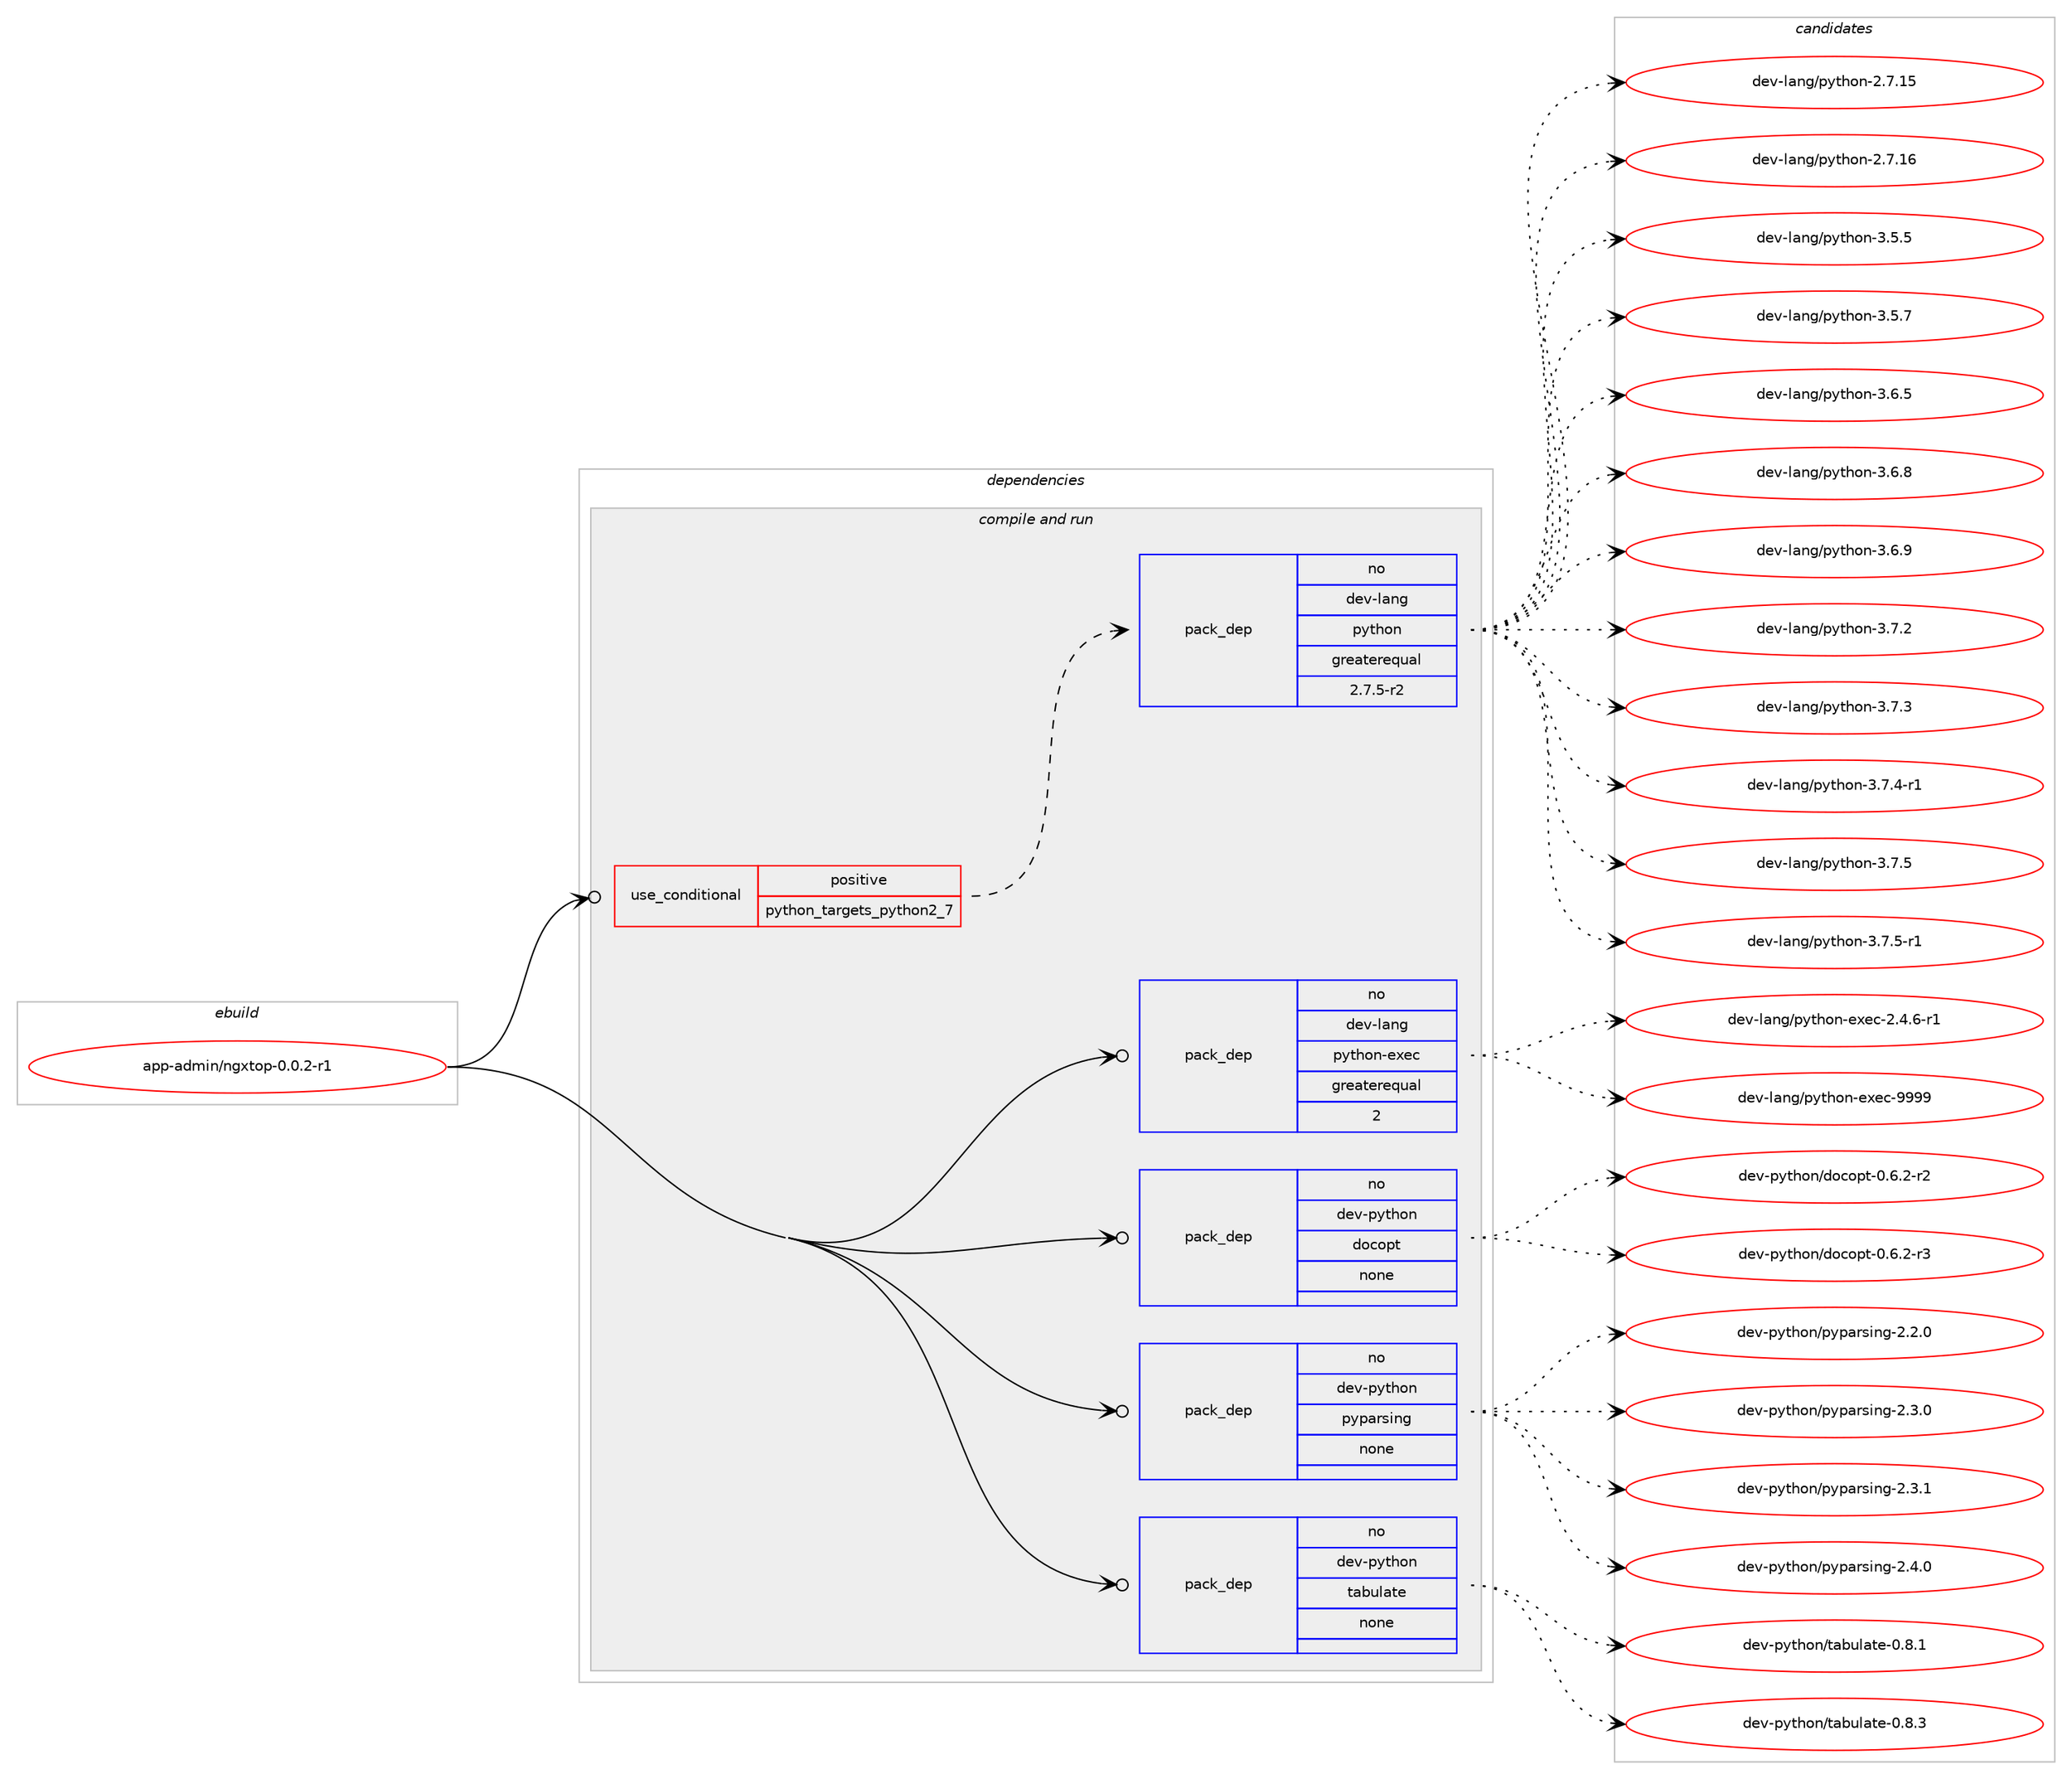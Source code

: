 digraph prolog {

# *************
# Graph options
# *************

newrank=true;
concentrate=true;
compound=true;
graph [rankdir=LR,fontname=Helvetica,fontsize=10,ranksep=1.5];#, ranksep=2.5, nodesep=0.2];
edge  [arrowhead=vee];
node  [fontname=Helvetica,fontsize=10];

# **********
# The ebuild
# **********

subgraph cluster_leftcol {
color=gray;
rank=same;
label=<<i>ebuild</i>>;
id [label="app-admin/ngxtop-0.0.2-r1", color=red, width=4, href="../app-admin/ngxtop-0.0.2-r1.svg"];
}

# ****************
# The dependencies
# ****************

subgraph cluster_midcol {
color=gray;
label=<<i>dependencies</i>>;
subgraph cluster_compile {
fillcolor="#eeeeee";
style=filled;
label=<<i>compile</i>>;
}
subgraph cluster_compileandrun {
fillcolor="#eeeeee";
style=filled;
label=<<i>compile and run</i>>;
subgraph cond111261 {
dependency468205 [label=<<TABLE BORDER="0" CELLBORDER="1" CELLSPACING="0" CELLPADDING="4"><TR><TD ROWSPAN="3" CELLPADDING="10">use_conditional</TD></TR><TR><TD>positive</TD></TR><TR><TD>python_targets_python2_7</TD></TR></TABLE>>, shape=none, color=red];
subgraph pack348422 {
dependency468206 [label=<<TABLE BORDER="0" CELLBORDER="1" CELLSPACING="0" CELLPADDING="4" WIDTH="220"><TR><TD ROWSPAN="6" CELLPADDING="30">pack_dep</TD></TR><TR><TD WIDTH="110">no</TD></TR><TR><TD>dev-lang</TD></TR><TR><TD>python</TD></TR><TR><TD>greaterequal</TD></TR><TR><TD>2.7.5-r2</TD></TR></TABLE>>, shape=none, color=blue];
}
dependency468205:e -> dependency468206:w [weight=20,style="dashed",arrowhead="vee"];
}
id:e -> dependency468205:w [weight=20,style="solid",arrowhead="odotvee"];
subgraph pack348423 {
dependency468207 [label=<<TABLE BORDER="0" CELLBORDER="1" CELLSPACING="0" CELLPADDING="4" WIDTH="220"><TR><TD ROWSPAN="6" CELLPADDING="30">pack_dep</TD></TR><TR><TD WIDTH="110">no</TD></TR><TR><TD>dev-lang</TD></TR><TR><TD>python-exec</TD></TR><TR><TD>greaterequal</TD></TR><TR><TD>2</TD></TR></TABLE>>, shape=none, color=blue];
}
id:e -> dependency468207:w [weight=20,style="solid",arrowhead="odotvee"];
subgraph pack348424 {
dependency468208 [label=<<TABLE BORDER="0" CELLBORDER="1" CELLSPACING="0" CELLPADDING="4" WIDTH="220"><TR><TD ROWSPAN="6" CELLPADDING="30">pack_dep</TD></TR><TR><TD WIDTH="110">no</TD></TR><TR><TD>dev-python</TD></TR><TR><TD>docopt</TD></TR><TR><TD>none</TD></TR><TR><TD></TD></TR></TABLE>>, shape=none, color=blue];
}
id:e -> dependency468208:w [weight=20,style="solid",arrowhead="odotvee"];
subgraph pack348425 {
dependency468209 [label=<<TABLE BORDER="0" CELLBORDER="1" CELLSPACING="0" CELLPADDING="4" WIDTH="220"><TR><TD ROWSPAN="6" CELLPADDING="30">pack_dep</TD></TR><TR><TD WIDTH="110">no</TD></TR><TR><TD>dev-python</TD></TR><TR><TD>pyparsing</TD></TR><TR><TD>none</TD></TR><TR><TD></TD></TR></TABLE>>, shape=none, color=blue];
}
id:e -> dependency468209:w [weight=20,style="solid",arrowhead="odotvee"];
subgraph pack348426 {
dependency468210 [label=<<TABLE BORDER="0" CELLBORDER="1" CELLSPACING="0" CELLPADDING="4" WIDTH="220"><TR><TD ROWSPAN="6" CELLPADDING="30">pack_dep</TD></TR><TR><TD WIDTH="110">no</TD></TR><TR><TD>dev-python</TD></TR><TR><TD>tabulate</TD></TR><TR><TD>none</TD></TR><TR><TD></TD></TR></TABLE>>, shape=none, color=blue];
}
id:e -> dependency468210:w [weight=20,style="solid",arrowhead="odotvee"];
}
subgraph cluster_run {
fillcolor="#eeeeee";
style=filled;
label=<<i>run</i>>;
}
}

# **************
# The candidates
# **************

subgraph cluster_choices {
rank=same;
color=gray;
label=<<i>candidates</i>>;

subgraph choice348422 {
color=black;
nodesep=1;
choice10010111845108971101034711212111610411111045504655464953 [label="dev-lang/python-2.7.15", color=red, width=4,href="../dev-lang/python-2.7.15.svg"];
choice10010111845108971101034711212111610411111045504655464954 [label="dev-lang/python-2.7.16", color=red, width=4,href="../dev-lang/python-2.7.16.svg"];
choice100101118451089711010347112121116104111110455146534653 [label="dev-lang/python-3.5.5", color=red, width=4,href="../dev-lang/python-3.5.5.svg"];
choice100101118451089711010347112121116104111110455146534655 [label="dev-lang/python-3.5.7", color=red, width=4,href="../dev-lang/python-3.5.7.svg"];
choice100101118451089711010347112121116104111110455146544653 [label="dev-lang/python-3.6.5", color=red, width=4,href="../dev-lang/python-3.6.5.svg"];
choice100101118451089711010347112121116104111110455146544656 [label="dev-lang/python-3.6.8", color=red, width=4,href="../dev-lang/python-3.6.8.svg"];
choice100101118451089711010347112121116104111110455146544657 [label="dev-lang/python-3.6.9", color=red, width=4,href="../dev-lang/python-3.6.9.svg"];
choice100101118451089711010347112121116104111110455146554650 [label="dev-lang/python-3.7.2", color=red, width=4,href="../dev-lang/python-3.7.2.svg"];
choice100101118451089711010347112121116104111110455146554651 [label="dev-lang/python-3.7.3", color=red, width=4,href="../dev-lang/python-3.7.3.svg"];
choice1001011184510897110103471121211161041111104551465546524511449 [label="dev-lang/python-3.7.4-r1", color=red, width=4,href="../dev-lang/python-3.7.4-r1.svg"];
choice100101118451089711010347112121116104111110455146554653 [label="dev-lang/python-3.7.5", color=red, width=4,href="../dev-lang/python-3.7.5.svg"];
choice1001011184510897110103471121211161041111104551465546534511449 [label="dev-lang/python-3.7.5-r1", color=red, width=4,href="../dev-lang/python-3.7.5-r1.svg"];
dependency468206:e -> choice10010111845108971101034711212111610411111045504655464953:w [style=dotted,weight="100"];
dependency468206:e -> choice10010111845108971101034711212111610411111045504655464954:w [style=dotted,weight="100"];
dependency468206:e -> choice100101118451089711010347112121116104111110455146534653:w [style=dotted,weight="100"];
dependency468206:e -> choice100101118451089711010347112121116104111110455146534655:w [style=dotted,weight="100"];
dependency468206:e -> choice100101118451089711010347112121116104111110455146544653:w [style=dotted,weight="100"];
dependency468206:e -> choice100101118451089711010347112121116104111110455146544656:w [style=dotted,weight="100"];
dependency468206:e -> choice100101118451089711010347112121116104111110455146544657:w [style=dotted,weight="100"];
dependency468206:e -> choice100101118451089711010347112121116104111110455146554650:w [style=dotted,weight="100"];
dependency468206:e -> choice100101118451089711010347112121116104111110455146554651:w [style=dotted,weight="100"];
dependency468206:e -> choice1001011184510897110103471121211161041111104551465546524511449:w [style=dotted,weight="100"];
dependency468206:e -> choice100101118451089711010347112121116104111110455146554653:w [style=dotted,weight="100"];
dependency468206:e -> choice1001011184510897110103471121211161041111104551465546534511449:w [style=dotted,weight="100"];
}
subgraph choice348423 {
color=black;
nodesep=1;
choice10010111845108971101034711212111610411111045101120101994550465246544511449 [label="dev-lang/python-exec-2.4.6-r1", color=red, width=4,href="../dev-lang/python-exec-2.4.6-r1.svg"];
choice10010111845108971101034711212111610411111045101120101994557575757 [label="dev-lang/python-exec-9999", color=red, width=4,href="../dev-lang/python-exec-9999.svg"];
dependency468207:e -> choice10010111845108971101034711212111610411111045101120101994550465246544511449:w [style=dotted,weight="100"];
dependency468207:e -> choice10010111845108971101034711212111610411111045101120101994557575757:w [style=dotted,weight="100"];
}
subgraph choice348424 {
color=black;
nodesep=1;
choice1001011184511212111610411111047100111991111121164548465446504511450 [label="dev-python/docopt-0.6.2-r2", color=red, width=4,href="../dev-python/docopt-0.6.2-r2.svg"];
choice1001011184511212111610411111047100111991111121164548465446504511451 [label="dev-python/docopt-0.6.2-r3", color=red, width=4,href="../dev-python/docopt-0.6.2-r3.svg"];
dependency468208:e -> choice1001011184511212111610411111047100111991111121164548465446504511450:w [style=dotted,weight="100"];
dependency468208:e -> choice1001011184511212111610411111047100111991111121164548465446504511451:w [style=dotted,weight="100"];
}
subgraph choice348425 {
color=black;
nodesep=1;
choice100101118451121211161041111104711212111297114115105110103455046504648 [label="dev-python/pyparsing-2.2.0", color=red, width=4,href="../dev-python/pyparsing-2.2.0.svg"];
choice100101118451121211161041111104711212111297114115105110103455046514648 [label="dev-python/pyparsing-2.3.0", color=red, width=4,href="../dev-python/pyparsing-2.3.0.svg"];
choice100101118451121211161041111104711212111297114115105110103455046514649 [label="dev-python/pyparsing-2.3.1", color=red, width=4,href="../dev-python/pyparsing-2.3.1.svg"];
choice100101118451121211161041111104711212111297114115105110103455046524648 [label="dev-python/pyparsing-2.4.0", color=red, width=4,href="../dev-python/pyparsing-2.4.0.svg"];
dependency468209:e -> choice100101118451121211161041111104711212111297114115105110103455046504648:w [style=dotted,weight="100"];
dependency468209:e -> choice100101118451121211161041111104711212111297114115105110103455046514648:w [style=dotted,weight="100"];
dependency468209:e -> choice100101118451121211161041111104711212111297114115105110103455046514649:w [style=dotted,weight="100"];
dependency468209:e -> choice100101118451121211161041111104711212111297114115105110103455046524648:w [style=dotted,weight="100"];
}
subgraph choice348426 {
color=black;
nodesep=1;
choice1001011184511212111610411111047116979811710897116101454846564649 [label="dev-python/tabulate-0.8.1", color=red, width=4,href="../dev-python/tabulate-0.8.1.svg"];
choice1001011184511212111610411111047116979811710897116101454846564651 [label="dev-python/tabulate-0.8.3", color=red, width=4,href="../dev-python/tabulate-0.8.3.svg"];
dependency468210:e -> choice1001011184511212111610411111047116979811710897116101454846564649:w [style=dotted,weight="100"];
dependency468210:e -> choice1001011184511212111610411111047116979811710897116101454846564651:w [style=dotted,weight="100"];
}
}

}
